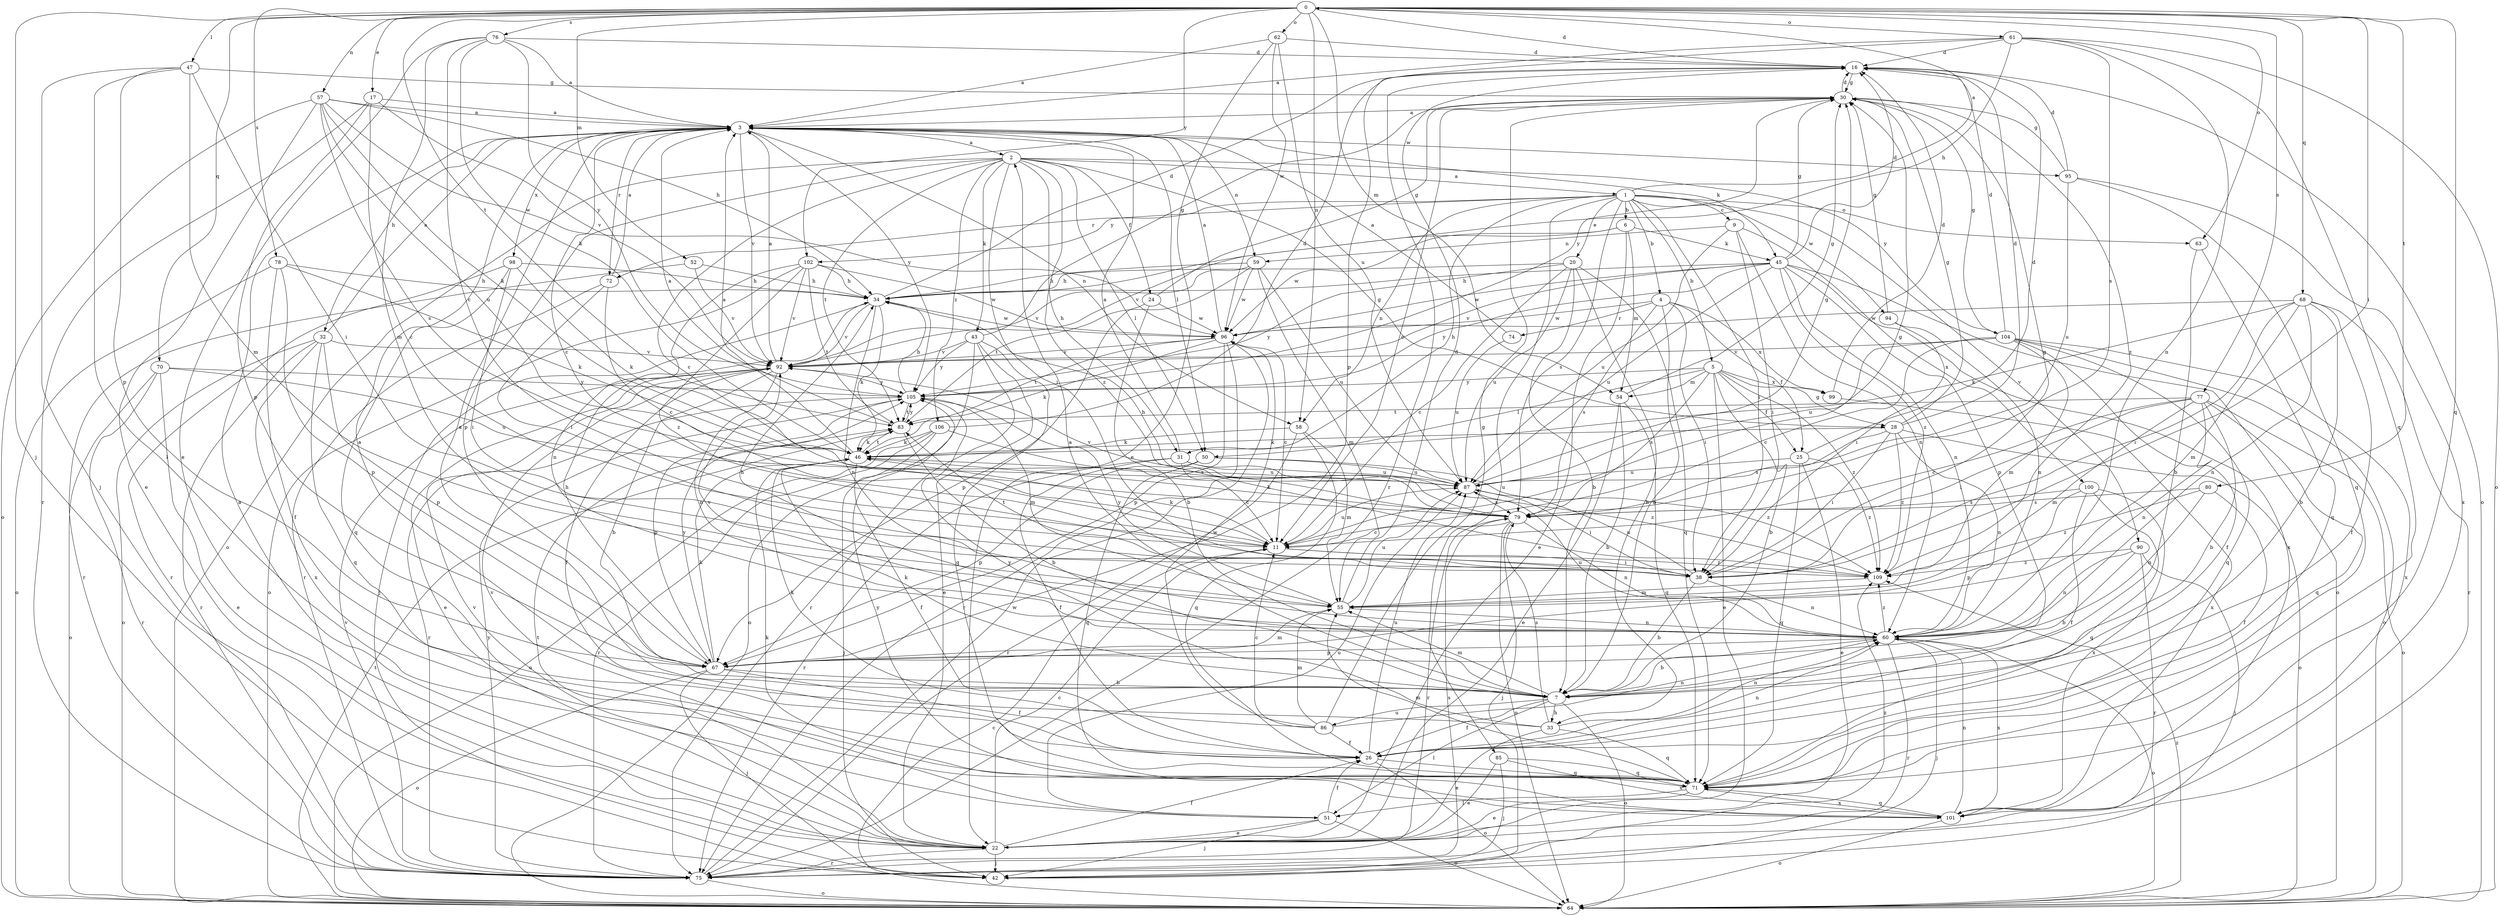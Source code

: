 strict digraph  {
0;
1;
2;
3;
4;
5;
6;
7;
9;
11;
16;
17;
20;
22;
24;
25;
26;
28;
30;
31;
32;
33;
34;
38;
42;
43;
45;
46;
47;
50;
51;
52;
54;
55;
57;
58;
59;
60;
61;
62;
63;
64;
67;
68;
70;
71;
72;
74;
75;
76;
77;
78;
79;
80;
83;
85;
86;
87;
90;
92;
94;
95;
96;
98;
99;
100;
101;
102;
104;
105;
106;
109;
0 -> 16  [label=d];
0 -> 17  [label=e];
0 -> 38  [label=i];
0 -> 42  [label=j];
0 -> 47  [label=l];
0 -> 52  [label=m];
0 -> 54  [label=m];
0 -> 57  [label=n];
0 -> 58  [label=n];
0 -> 61  [label=o];
0 -> 62  [label=o];
0 -> 63  [label=o];
0 -> 68  [label=q];
0 -> 70  [label=q];
0 -> 71  [label=q];
0 -> 76  [label=s];
0 -> 77  [label=s];
0 -> 78  [label=s];
0 -> 80  [label=t];
0 -> 83  [label=t];
0 -> 102  [label=y];
1 -> 0  [label=a];
1 -> 4  [label=b];
1 -> 5  [label=b];
1 -> 6  [label=b];
1 -> 9  [label=c];
1 -> 20  [label=e];
1 -> 31  [label=h];
1 -> 38  [label=i];
1 -> 58  [label=n];
1 -> 63  [label=o];
1 -> 72  [label=r];
1 -> 79  [label=s];
1 -> 85  [label=u];
1 -> 90  [label=v];
1 -> 94  [label=w];
1 -> 102  [label=y];
2 -> 1  [label=a];
2 -> 11  [label=c];
2 -> 24  [label=f];
2 -> 28  [label=g];
2 -> 31  [label=h];
2 -> 38  [label=i];
2 -> 43  [label=k];
2 -> 50  [label=l];
2 -> 64  [label=o];
2 -> 67  [label=p];
2 -> 83  [label=t];
2 -> 104  [label=y];
2 -> 106  [label=z];
2 -> 109  [label=z];
3 -> 2  [label=a];
3 -> 11  [label=c];
3 -> 32  [label=h];
3 -> 45  [label=k];
3 -> 50  [label=l];
3 -> 58  [label=n];
3 -> 59  [label=n];
3 -> 72  [label=r];
3 -> 92  [label=v];
3 -> 95  [label=w];
3 -> 98  [label=x];
3 -> 105  [label=y];
4 -> 7  [label=b];
4 -> 25  [label=f];
4 -> 38  [label=i];
4 -> 74  [label=r];
4 -> 79  [label=s];
4 -> 96  [label=w];
4 -> 99  [label=x];
5 -> 7  [label=b];
5 -> 22  [label=e];
5 -> 25  [label=f];
5 -> 28  [label=g];
5 -> 50  [label=l];
5 -> 54  [label=m];
5 -> 79  [label=s];
5 -> 99  [label=x];
5 -> 105  [label=y];
5 -> 109  [label=z];
6 -> 22  [label=e];
6 -> 45  [label=k];
6 -> 54  [label=m];
6 -> 92  [label=v];
6 -> 96  [label=w];
7 -> 2  [label=a];
7 -> 3  [label=a];
7 -> 26  [label=f];
7 -> 33  [label=h];
7 -> 46  [label=k];
7 -> 51  [label=l];
7 -> 55  [label=m];
7 -> 64  [label=o];
7 -> 86  [label=u];
9 -> 38  [label=i];
9 -> 59  [label=n];
9 -> 60  [label=n];
9 -> 87  [label=u];
9 -> 100  [label=x];
11 -> 30  [label=g];
11 -> 38  [label=i];
11 -> 46  [label=k];
11 -> 87  [label=u];
11 -> 109  [label=z];
16 -> 30  [label=g];
16 -> 64  [label=o];
16 -> 75  [label=r];
17 -> 3  [label=a];
17 -> 11  [label=c];
17 -> 67  [label=p];
17 -> 75  [label=r];
17 -> 92  [label=v];
20 -> 7  [label=b];
20 -> 11  [label=c];
20 -> 33  [label=h];
20 -> 34  [label=h];
20 -> 71  [label=q];
20 -> 87  [label=u];
20 -> 105  [label=y];
22 -> 3  [label=a];
22 -> 11  [label=c];
22 -> 26  [label=f];
22 -> 42  [label=j];
22 -> 75  [label=r];
22 -> 83  [label=t];
22 -> 92  [label=v];
22 -> 109  [label=z];
24 -> 7  [label=b];
24 -> 30  [label=g];
24 -> 67  [label=p];
24 -> 96  [label=w];
25 -> 16  [label=d];
25 -> 22  [label=e];
25 -> 71  [label=q];
25 -> 87  [label=u];
25 -> 109  [label=z];
26 -> 60  [label=n];
26 -> 64  [label=o];
26 -> 71  [label=q];
26 -> 87  [label=u];
28 -> 16  [label=d];
28 -> 30  [label=g];
28 -> 38  [label=i];
28 -> 46  [label=k];
28 -> 60  [label=n];
28 -> 64  [label=o];
28 -> 79  [label=s];
28 -> 109  [label=z];
30 -> 3  [label=a];
30 -> 11  [label=c];
30 -> 16  [label=d];
30 -> 105  [label=y];
30 -> 109  [label=z];
31 -> 3  [label=a];
31 -> 11  [label=c];
31 -> 26  [label=f];
31 -> 75  [label=r];
31 -> 87  [label=u];
31 -> 109  [label=z];
32 -> 3  [label=a];
32 -> 64  [label=o];
32 -> 67  [label=p];
32 -> 71  [label=q];
32 -> 75  [label=r];
32 -> 92  [label=v];
32 -> 101  [label=x];
33 -> 3  [label=a];
33 -> 22  [label=e];
33 -> 60  [label=n];
33 -> 71  [label=q];
33 -> 79  [label=s];
33 -> 105  [label=y];
34 -> 16  [label=d];
34 -> 42  [label=j];
34 -> 46  [label=k];
34 -> 60  [label=n];
34 -> 92  [label=v];
34 -> 96  [label=w];
38 -> 7  [label=b];
38 -> 30  [label=g];
38 -> 60  [label=n];
38 -> 83  [label=t];
38 -> 87  [label=u];
43 -> 22  [label=e];
43 -> 30  [label=g];
43 -> 64  [label=o];
43 -> 71  [label=q];
43 -> 75  [label=r];
43 -> 92  [label=v];
43 -> 105  [label=y];
45 -> 16  [label=d];
45 -> 30  [label=g];
45 -> 34  [label=h];
45 -> 60  [label=n];
45 -> 64  [label=o];
45 -> 67  [label=p];
45 -> 87  [label=u];
45 -> 92  [label=v];
45 -> 96  [label=w];
45 -> 101  [label=x];
45 -> 105  [label=y];
45 -> 109  [label=z];
46 -> 3  [label=a];
46 -> 26  [label=f];
46 -> 83  [label=t];
46 -> 87  [label=u];
47 -> 30  [label=g];
47 -> 38  [label=i];
47 -> 42  [label=j];
47 -> 51  [label=l];
47 -> 55  [label=m];
47 -> 67  [label=p];
50 -> 67  [label=p];
50 -> 71  [label=q];
50 -> 87  [label=u];
50 -> 109  [label=z];
51 -> 22  [label=e];
51 -> 26  [label=f];
51 -> 42  [label=j];
51 -> 64  [label=o];
51 -> 87  [label=u];
51 -> 92  [label=v];
52 -> 34  [label=h];
52 -> 75  [label=r];
52 -> 92  [label=v];
54 -> 7  [label=b];
54 -> 22  [label=e];
54 -> 30  [label=g];
54 -> 71  [label=q];
55 -> 16  [label=d];
55 -> 60  [label=n];
55 -> 87  [label=u];
55 -> 105  [label=y];
57 -> 3  [label=a];
57 -> 22  [label=e];
57 -> 34  [label=h];
57 -> 46  [label=k];
57 -> 64  [label=o];
57 -> 79  [label=s];
57 -> 87  [label=u];
57 -> 96  [label=w];
58 -> 46  [label=k];
58 -> 55  [label=m];
58 -> 71  [label=q];
58 -> 75  [label=r];
59 -> 34  [label=h];
59 -> 55  [label=m];
59 -> 83  [label=t];
59 -> 87  [label=u];
59 -> 92  [label=v];
59 -> 96  [label=w];
60 -> 7  [label=b];
60 -> 34  [label=h];
60 -> 42  [label=j];
60 -> 64  [label=o];
60 -> 67  [label=p];
60 -> 75  [label=r];
60 -> 87  [label=u];
60 -> 92  [label=v];
60 -> 101  [label=x];
60 -> 109  [label=z];
61 -> 3  [label=a];
61 -> 16  [label=d];
61 -> 34  [label=h];
61 -> 60  [label=n];
61 -> 64  [label=o];
61 -> 67  [label=p];
61 -> 71  [label=q];
61 -> 79  [label=s];
62 -> 3  [label=a];
62 -> 16  [label=d];
62 -> 22  [label=e];
62 -> 87  [label=u];
62 -> 96  [label=w];
63 -> 7  [label=b];
63 -> 71  [label=q];
64 -> 11  [label=c];
64 -> 83  [label=t];
64 -> 109  [label=z];
67 -> 7  [label=b];
67 -> 26  [label=f];
67 -> 34  [label=h];
67 -> 42  [label=j];
67 -> 46  [label=k];
67 -> 55  [label=m];
67 -> 64  [label=o];
67 -> 105  [label=y];
68 -> 7  [label=b];
68 -> 26  [label=f];
68 -> 38  [label=i];
68 -> 46  [label=k];
68 -> 55  [label=m];
68 -> 60  [label=n];
68 -> 75  [label=r];
68 -> 96  [label=w];
70 -> 22  [label=e];
70 -> 64  [label=o];
70 -> 75  [label=r];
70 -> 87  [label=u];
70 -> 105  [label=y];
71 -> 22  [label=e];
71 -> 51  [label=l];
71 -> 55  [label=m];
71 -> 101  [label=x];
72 -> 3  [label=a];
72 -> 11  [label=c];
72 -> 38  [label=i];
72 -> 75  [label=r];
74 -> 3  [label=a];
74 -> 87  [label=u];
75 -> 64  [label=o];
75 -> 79  [label=s];
75 -> 92  [label=v];
75 -> 96  [label=w];
75 -> 105  [label=y];
76 -> 3  [label=a];
76 -> 11  [label=c];
76 -> 16  [label=d];
76 -> 22  [label=e];
76 -> 46  [label=k];
76 -> 55  [label=m];
76 -> 105  [label=y];
77 -> 7  [label=b];
77 -> 11  [label=c];
77 -> 38  [label=i];
77 -> 55  [label=m];
77 -> 60  [label=n];
77 -> 64  [label=o];
77 -> 71  [label=q];
77 -> 83  [label=t];
78 -> 26  [label=f];
78 -> 34  [label=h];
78 -> 46  [label=k];
78 -> 64  [label=o];
78 -> 67  [label=p];
79 -> 11  [label=c];
79 -> 34  [label=h];
79 -> 42  [label=j];
79 -> 46  [label=k];
79 -> 60  [label=n];
79 -> 64  [label=o];
79 -> 75  [label=r];
79 -> 92  [label=v];
80 -> 26  [label=f];
80 -> 60  [label=n];
80 -> 79  [label=s];
80 -> 109  [label=z];
83 -> 3  [label=a];
83 -> 7  [label=b];
83 -> 46  [label=k];
83 -> 105  [label=y];
85 -> 22  [label=e];
85 -> 42  [label=j];
85 -> 71  [label=q];
85 -> 101  [label=x];
86 -> 11  [label=c];
86 -> 26  [label=f];
86 -> 30  [label=g];
86 -> 46  [label=k];
86 -> 55  [label=m];
86 -> 60  [label=n];
86 -> 96  [label=w];
87 -> 30  [label=g];
87 -> 38  [label=i];
87 -> 79  [label=s];
90 -> 7  [label=b];
90 -> 42  [label=j];
90 -> 60  [label=n];
90 -> 75  [label=r];
90 -> 109  [label=z];
92 -> 3  [label=a];
92 -> 7  [label=b];
92 -> 22  [label=e];
92 -> 26  [label=f];
92 -> 60  [label=n];
92 -> 105  [label=y];
94 -> 30  [label=g];
94 -> 38  [label=i];
94 -> 60  [label=n];
95 -> 16  [label=d];
95 -> 30  [label=g];
95 -> 71  [label=q];
95 -> 87  [label=u];
95 -> 101  [label=x];
96 -> 3  [label=a];
96 -> 11  [label=c];
96 -> 46  [label=k];
96 -> 67  [label=p];
96 -> 75  [label=r];
96 -> 83  [label=t];
96 -> 92  [label=v];
98 -> 34  [label=h];
98 -> 38  [label=i];
98 -> 46  [label=k];
98 -> 71  [label=q];
98 -> 75  [label=r];
99 -> 16  [label=d];
99 -> 101  [label=x];
100 -> 26  [label=f];
100 -> 67  [label=p];
100 -> 71  [label=q];
100 -> 79  [label=s];
100 -> 101  [label=x];
101 -> 46  [label=k];
101 -> 60  [label=n];
101 -> 64  [label=o];
101 -> 71  [label=q];
101 -> 105  [label=y];
102 -> 34  [label=h];
102 -> 60  [label=n];
102 -> 64  [label=o];
102 -> 83  [label=t];
102 -> 92  [label=v];
102 -> 96  [label=w];
102 -> 109  [label=z];
104 -> 11  [label=c];
104 -> 16  [label=d];
104 -> 26  [label=f];
104 -> 30  [label=g];
104 -> 55  [label=m];
104 -> 64  [label=o];
104 -> 71  [label=q];
104 -> 87  [label=u];
104 -> 92  [label=v];
104 -> 101  [label=x];
105 -> 34  [label=h];
105 -> 55  [label=m];
105 -> 67  [label=p];
105 -> 75  [label=r];
105 -> 83  [label=t];
106 -> 16  [label=d];
106 -> 42  [label=j];
106 -> 46  [label=k];
106 -> 64  [label=o];
106 -> 75  [label=r];
106 -> 79  [label=s];
109 -> 55  [label=m];
}
